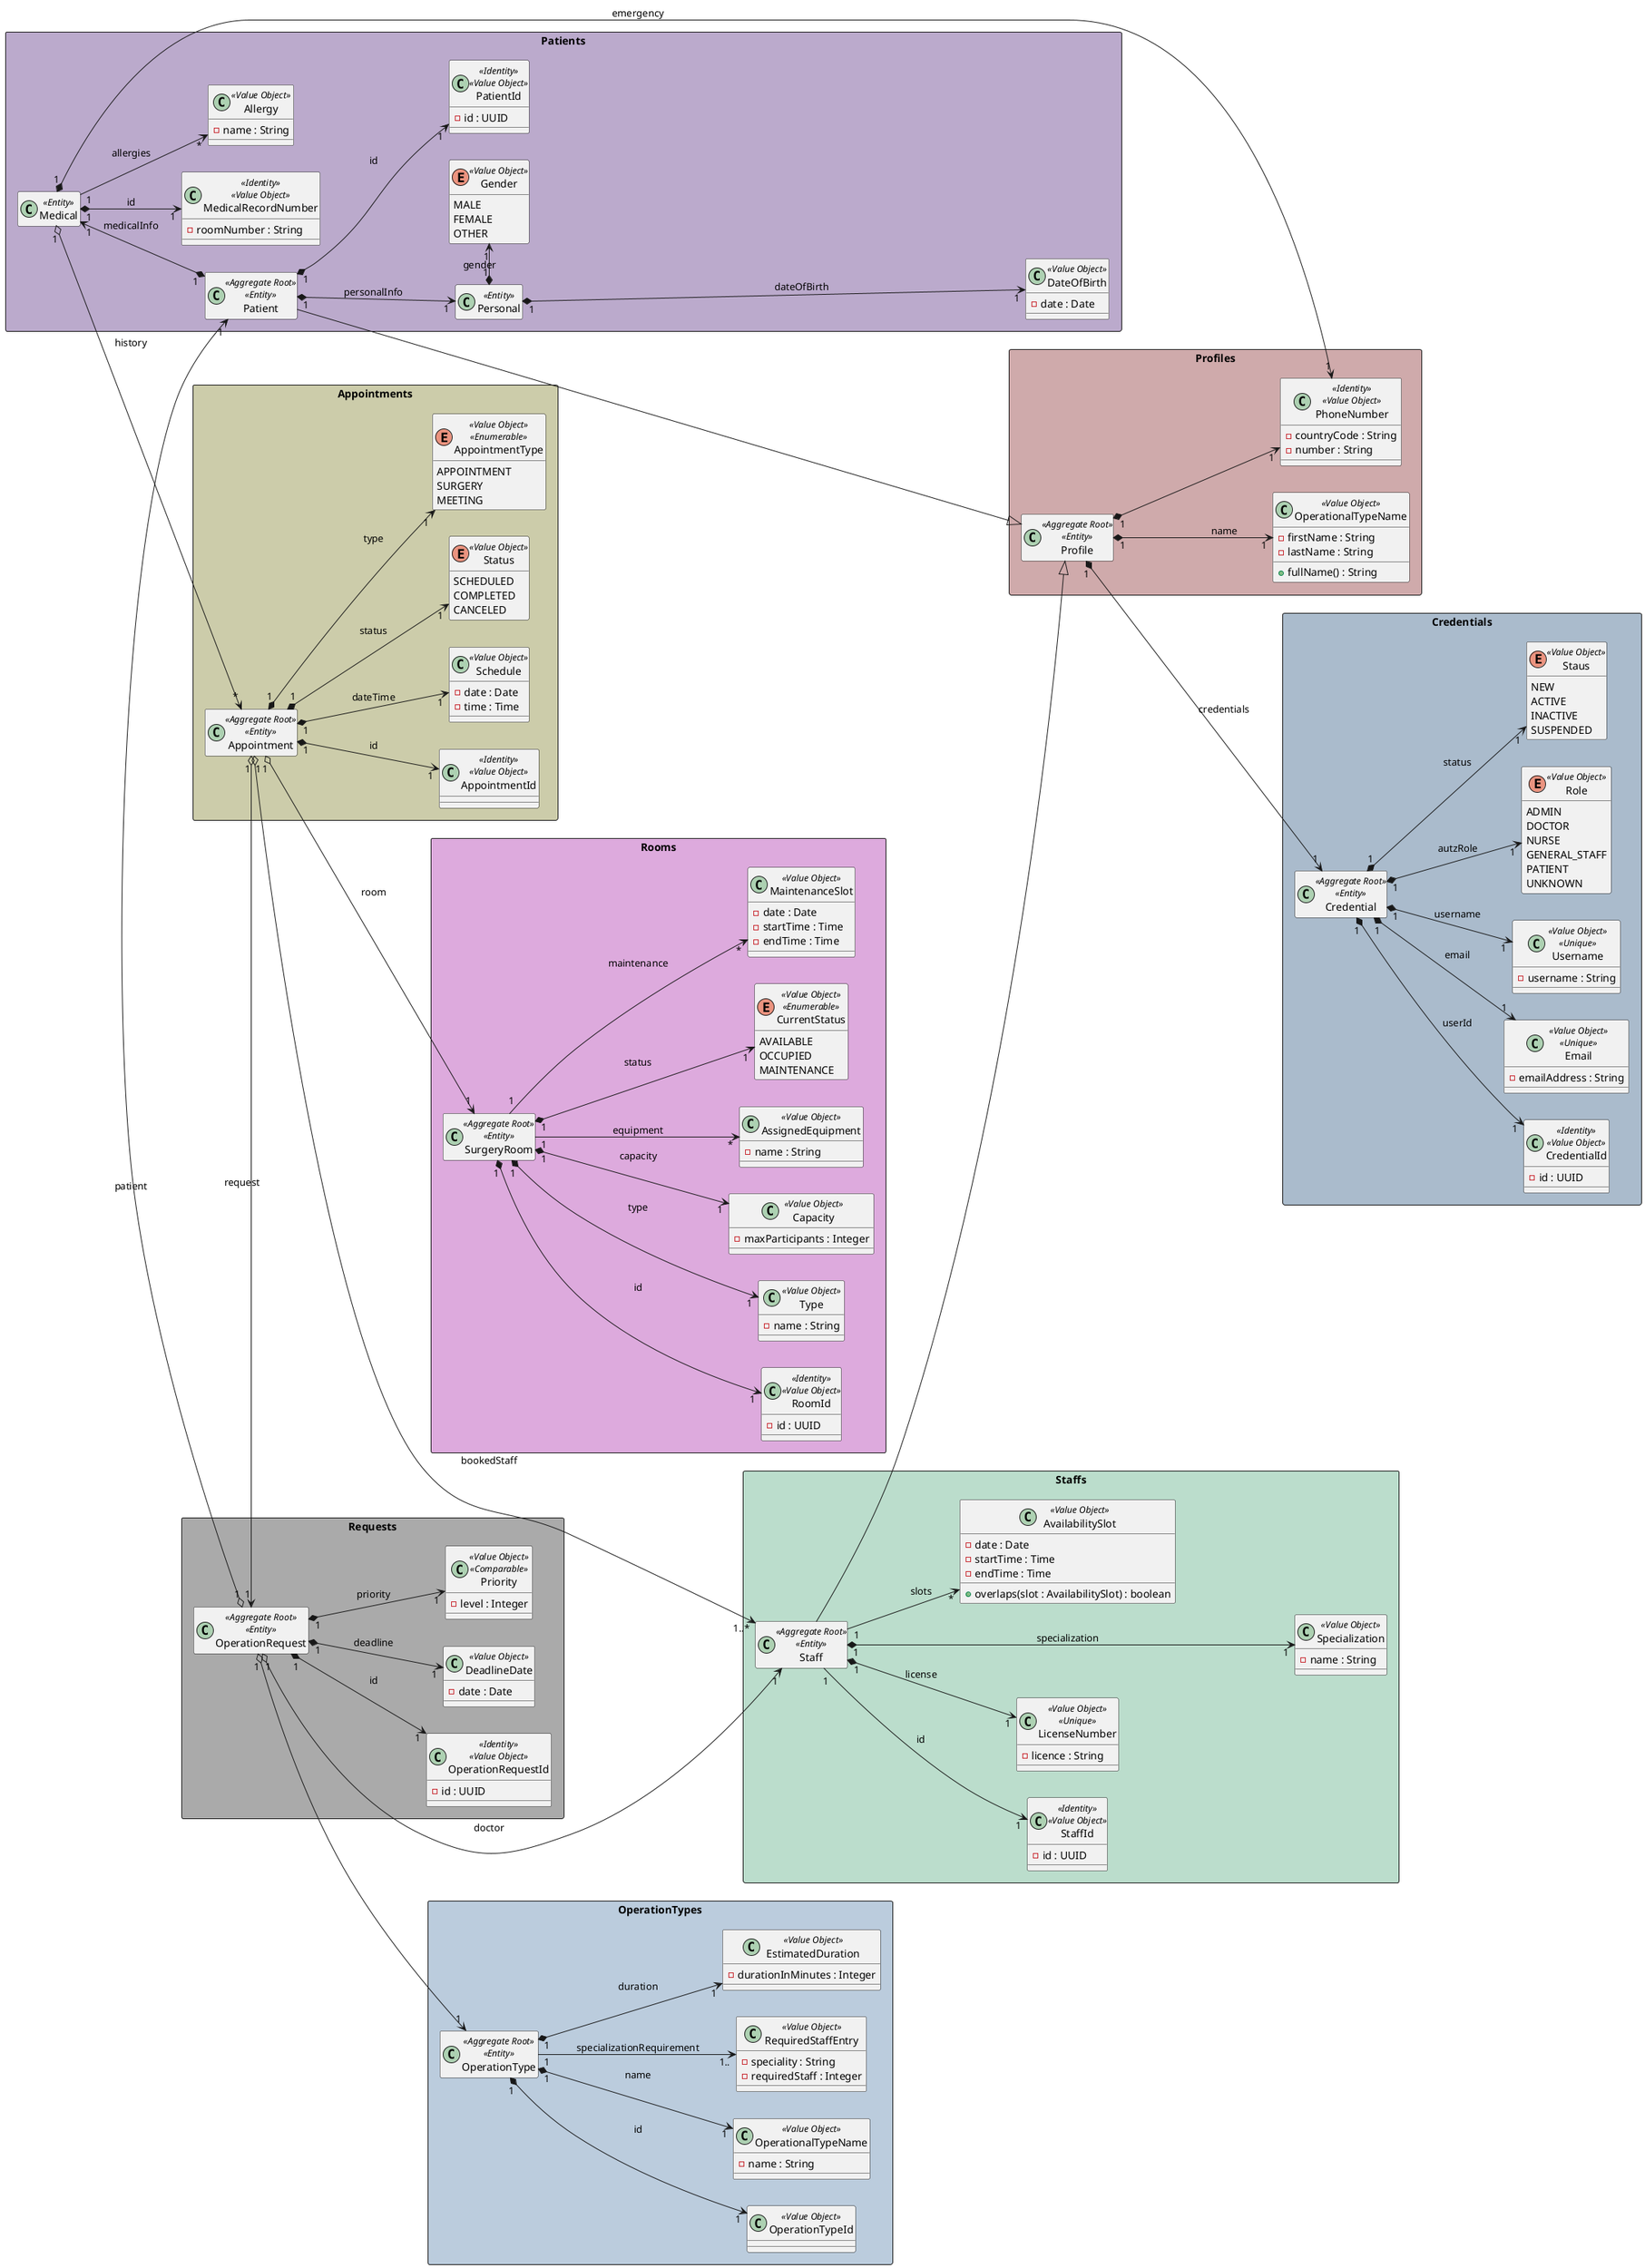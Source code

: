 @startuml
'https://plantuml.com/class-diagram

left to right direction

hide <<Entity>> methods
hide <<Aggregate Root>> methods
hide <<Entity>> fields
hide <<Aggregate Root>> fields
hide enum methods


rectangle Profiles #cfaaab{

    class Profile<<Aggregate Root>><<Entity>>
    class OperationalTypeName<<Value Object>>{
        - firstName : String
        - lastName : String
        + fullName() : String
    }
    class PhoneNumber<<Identity>><<Value Object>>{
            - countryCode : String
            - number : String
        }

    Profile"1" *--> "1"OperationalTypeName : name
    Profile "1" *--> "1" PhoneNumber

}


rectangle Credentials #aabbcc{

   class Credential <<Aggregate Root>><<Entity>>{}
   class CredentialId<<Identity>><<Value Object>>{
    - id : UUID
   }
   class Email <<Value Object>><<Unique>>{
    - emailAddress : String
   }
   class Username<<Value Object>><<Unique>>{
    - username : String
   }
   enum Role<<Value Object>>{
    ADMIN
    DOCTOR
    NURSE
    GENERAL_STAFF
    PATIENT
    UNKNOWN
   }
   enum Staus <<Value Object>>{
    NEW
    ACTIVE
    INACTIVE
    SUSPENDED
   }


   Credential"1" *-->"1"Role : autzRole
   Credential"1" *-->"1"Username : username
   Credential"1" *--> "1"CredentialId : userId
   Credential"1" *-->"1"Email : email
    Credential"1" *-->"1"Staus : status


}

rectangle Patients #bbaacc{
    class Patient <<Aggregate Root>><<Entity>>{}
    class PatientId <<Identity>><<Value Object>>{
        - id : UUID
    }
    class Medical <<Entity>>{}
    class Personal<<Entity>>
    class DateOfBirth <<Value Object>>{
        - date : Date
    }
    enum Gender <<Value Object>>{
        MALE
        FEMALE
        OTHER
    }
    class MedicalRecordNumber<<Identity>><<Value Object>>{
        - roomNumber : String
    }
    class Allergy<<Value Object>>{
        - name : String
    }

    Patient "1" *-up-> "1"Medical : medicalInfo
    Patient "1" *--> "1" PatientId : id
    Patient "1" *--> "1" Personal : personalInfo
    Personal "1" *-> "1" Gender : gender
    Personal "1" *---> "1" DateOfBirth : dateOfBirth
    Medical "1" *--> "1" MedicalRecordNumber : id
    Medical "1" --> "*" Allergy : allergies
    Medical "1" *--> "1" PhoneNumber : emergency
    '' Last connection should be a no no for maintenance reasons, however, the creation of another class with the EXACT
    '' same functionality and business role is also a nightmare for maintenance. Therefore, breaking DDD rules for maintenance's sake

}


rectangle Staffs #bbddcc{
    class Staff <<Aggregate Root>><<Entity>>
    
    class StaffId <<Identity>><<Value Object>>{
        - id : UUID
    }
   
    class LicenseNumber<<Value Object>><<Unique>>{
        - licence : String
    }
    class Specialization <<Value Object>>{
        - name : String
        '' Could be an enum or even another aggregate to harmonise with Required Staff by Specialization
    }
    class AvailabilitySlot<<Value Object>>{
        - date : Date
        - startTime : Time
        - endTime : Time
        + overlaps(slot : AvailabilitySlot) : boolean
    }

    Staff "1" *--> "1" LicenseNumber : license
    Staff "1" *---> "1" Specialization : specialization
   
    Staff "1" --> "*" AvailabilitySlot : slots
    Staff "1" --> "1" StaffId: id
    '' Slots should be stored in Map for efficient storage and fetching
}

rectangle Requests #aaaaaa{
    class OperationRequestId<<Identity>><<Value Object>>{
        - id : UUID
    }
    class OperationRequest<<Aggregate Root>><<Entity>>
    class DeadlineDate<<Value Object>>{
        - date : Date
    }
    class Priority<<Value Object>><<Comparable>>{
        - level : Integer
    }


    OperationRequest "1" *--> "1" DeadlineDate : deadline
    OperationRequest "1" *--> "1" Priority : priority
    OperationRequest "1" *--> "1" OperationRequestId : id

}


rectangle OperationTypes #bbccdd{
    class OperationType<<Aggregate Root>> <<Entity>>
    class OperationTypeId <<Value Object>>
    class OperationalTypeName <<Value Object>>{
        - name : String
    }
    class RequiredStaffEntry<<Value Object>>{
        - speciality : String
        - requiredStaff : Integer
    }
    class EstimatedDuration<<Value Object>>{
        - durationInMinutes : Integer
    }

    OperationType "1" *--> "1" OperationTypeId : id
    OperationType "1" *--> "1" OperationalTypeName : name
    OperationType "1" --> "1.." RequiredStaffEntry : specializationRequirement
    OperationType "1" *--> "1" EstimatedDuration : duration
}


rectangle Appointments #ccccaa{
    class Appointment <<Aggregate Root>> <<Entity>>
    class AppointmentId <<Identity>> <<Value Object>>
    class Schedule<<Value Object>>{
        - date : Date
        - time : Time
    }
    enum Status <<Value Object>>{
        SCHEDULED
        COMPLETED
        CANCELED
    }
    enum AppointmentType<<Value Object>><<Enumerable>>{
        APPOINTMENT
        SURGERY
        MEETING
    }

    Appointment "1" *--> "1" AppointmentId : id
    Appointment "1" *--> "1" Schedule : dateTime
    Appointment "1" *--> "1" Status : status
    Appointment "1" *--> "1" AppointmentType : type
}

rectangle Rooms #ddaadd{
    class SurgeryRoom<<Aggregate Root>><<Entity>>
    class RoomId<<Identity>><<Value Object>>{
        - id : UUID
    }
    class Type<<Value Object>>{
        - name : String
        '' Could be an enum... In fact, many Value Objects with only name as attribute can be an enum
    }
    class Capacity<<Value Object>>{
        - maxParticipants : Integer
    }
    class AssignedEquipment<<Value Object>>{
        - name : String
    }
    enum CurrentStatus<<Value Object>><<Enumerable>>{
        AVAILABLE
        OCCUPIED
        MAINTENANCE
    }
    class MaintenanceSlot<<Value Object>>{
        - date : Date
        - startTime : Time
        - endTime : Time
    }

    SurgeryRoom "1" *--> "1" RoomId : id
    SurgeryRoom "1" *--> "1" Type : type
    SurgeryRoom "1" *--> "1" Capacity : capacity
    SurgeryRoom "1" --> "*" AssignedEquipment : equipment
    SurgeryRoom "1" *--> "1" CurrentStatus : status
    SurgeryRoom "1" --> "*" MaintenanceSlot : maintenance
}

Profile "1" *--> "1" Credential : credentials

OperationRequest "1" o--> "1" OperationType

Appointment "1" o--> "1" OperationRequest : request
Appointment "1" o--> "1..*" Staff : bookedStaff
OperationRequest "1" o-> "1" Patient : patient
OperationRequest "1" o---> "1" Staff : doctor

Appointment "1" o--> "1" SurgeryRoom : room
Medical "1" o--> "*"Appointment : history


Patient --|> Profile
Staff --|> Profile


@enduml
